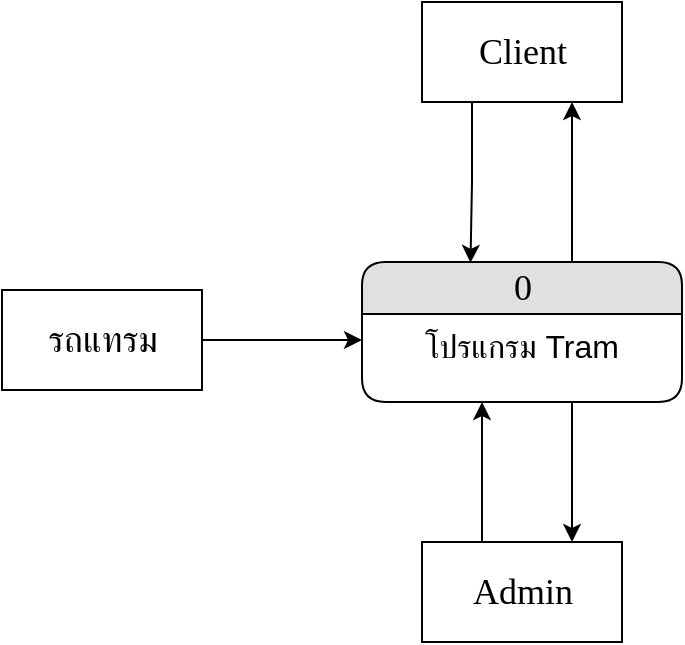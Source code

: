 <mxfile version="15.8.5" type="device" pages="3"><diagram name="Main" id="5d7acffa-a066-3a61-03fe-96351882024d"><mxGraphModel dx="868" dy="450" grid="1" gridSize="10" guides="1" tooltips="1" connect="1" arrows="1" fold="1" page="1" pageScale="1" pageWidth="1100" pageHeight="850" background="#ffffff" math="0" shadow="0"><root><mxCell id="0"/><mxCell id="1" parent="0"/><mxCell id="nrK0Wvl3mfMDqvqqw5Wj-1" style="edgeStyle=orthogonalEdgeStyle;rounded=1;orthogonalLoop=1;jettySize=auto;html=1;fontFamily=Times New Roman;fontSize=11;entryX=0.75;entryY=0;entryDx=0;entryDy=0;" parent="1" source="21ea969265ad0168-6" target="G5hJrLLLf-9OctMic5k5-9" edge="1"><mxGeometry relative="1" as="geometry"><mxPoint x="580" y="440" as="targetPoint"/><Array as="points"><mxPoint x="585" y="370"/><mxPoint x="585" y="370"/></Array></mxGeometry></mxCell><mxCell id="21ea969265ad0168-6" value="&lt;font style=&quot;font-size: 18px&quot;&gt;0&lt;/font&gt;" style="swimlane;html=1;fontStyle=0;childLayout=stackLayout;horizontal=1;startSize=26;fillColor=#e0e0e0;horizontalStack=0;resizeParent=1;resizeLast=0;collapsible=1;marginBottom=0;swimlaneFillColor=#ffffff;align=center;rounded=1;shadow=0;comic=0;labelBackgroundColor=none;strokeWidth=1;fontFamily=Verdana;fontSize=12" parent="1" vertex="1"><mxGeometry x="480" y="260" width="160" height="70" as="geometry"/></mxCell><mxCell id="21ea969265ad0168-7" value="&lt;font style=&quot;font-size: 16px&quot;&gt;โปรแกรม Tram Tracking&lt;/font&gt;" style="text;html=1;strokeColor=none;fillColor=none;spacingLeft=4;spacingRight=4;whiteSpace=wrap;overflow=hidden;rotatable=0;points=[[0,0.5],[1,0.5]];portConstraint=eastwest;align=center;" parent="21ea969265ad0168-6" vertex="1"><mxGeometry y="26" width="160" height="26" as="geometry"/></mxCell><mxCell id="G5hJrLLLf-9OctMic5k5-12" style="edgeStyle=orthogonalEdgeStyle;rounded=0;orthogonalLoop=1;jettySize=auto;html=1;exitX=0.25;exitY=1;exitDx=0;exitDy=0;entryX=0.339;entryY=0.006;entryDx=0;entryDy=0;entryPerimeter=0;fontFamily=Times New Roman;fontSize=18;" parent="1" source="G5hJrLLLf-9OctMic5k5-8" target="21ea969265ad0168-6" edge="1"><mxGeometry relative="1" as="geometry"/></mxCell><mxCell id="G5hJrLLLf-9OctMic5k5-8" value="Client" style="html=1;dashed=0;whitespace=wrap;fontFamily=Times New Roman;fontSize=18;align=center;" parent="1" vertex="1"><mxGeometry x="510" y="130" width="100" height="50" as="geometry"/></mxCell><mxCell id="nrK0Wvl3mfMDqvqqw5Wj-2" style="edgeStyle=orthogonalEdgeStyle;rounded=1;orthogonalLoop=1;jettySize=auto;html=1;fontFamily=Times New Roman;fontSize=11;" parent="1" source="G5hJrLLLf-9OctMic5k5-9" edge="1"><mxGeometry relative="1" as="geometry"><mxPoint x="540" y="330" as="targetPoint"/><Array as="points"><mxPoint x="540" y="430"/><mxPoint x="540" y="430"/></Array></mxGeometry></mxCell><mxCell id="G5hJrLLLf-9OctMic5k5-9" value="Admin" style="html=1;dashed=0;whitespace=wrap;fontFamily=Times New Roman;fontSize=18;align=center;" parent="1" vertex="1"><mxGeometry x="510" y="400" width="100" height="50" as="geometry"/></mxCell><mxCell id="G5hJrLLLf-9OctMic5k5-14" value="" style="endArrow=classic;html=1;rounded=0;fontFamily=Times New Roman;fontSize=18;entryX=0.75;entryY=1;entryDx=0;entryDy=0;" parent="1" target="G5hJrLLLf-9OctMic5k5-8" edge="1"><mxGeometry width="50" height="50" relative="1" as="geometry"><mxPoint x="585" y="260" as="sourcePoint"/><mxPoint x="550" y="260" as="targetPoint"/></mxGeometry></mxCell><mxCell id="--0UfhICohEHlOSowOsR-2" style="edgeStyle=orthogonalEdgeStyle;rounded=0;orthogonalLoop=1;jettySize=auto;html=1;" edge="1" parent="1" source="--0UfhICohEHlOSowOsR-1" target="21ea969265ad0168-7"><mxGeometry relative="1" as="geometry"/></mxCell><mxCell id="--0UfhICohEHlOSowOsR-1" value="รถแทรม" style="html=1;dashed=0;whitespace=wrap;fontFamily=Times New Roman;fontSize=18;align=center;" vertex="1" parent="1"><mxGeometry x="300" y="274" width="100" height="50" as="geometry"/></mxCell></root></mxGraphModel></diagram><diagram id="s9YBe_ScBMngTAmfNvNC" name="0"><mxGraphModel dx="868" dy="450" grid="1" gridSize="10" guides="1" tooltips="1" connect="1" arrows="1" fold="1" page="1" pageScale="1" pageWidth="850" pageHeight="1100" math="0" shadow="0"><root><mxCell id="BU_ToQpGurreeYek6TSk-0"/><mxCell id="BU_ToQpGurreeYek6TSk-1" parent="BU_ToQpGurreeYek6TSk-0"/><mxCell id="TGbDxNOKipw118qMxNzy-19" style="edgeStyle=orthogonalEdgeStyle;rounded=1;orthogonalLoop=1;jettySize=auto;html=1;entryX=0;entryY=0.75;entryDx=0;entryDy=0;fontFamily=Times New Roman;fontSize=18;" parent="BU_ToQpGurreeYek6TSk-1" source="aK1KgbUJmw44dC72Wlww-0" target="TGbDxNOKipw118qMxNzy-5" edge="1"><mxGeometry relative="1" as="geometry"><Array as="points"><mxPoint x="350" y="235"/><mxPoint x="350" y="88"/></Array></mxGeometry></mxCell><mxCell id="aK1KgbUJmw44dC72Wlww-0" value="&lt;font style=&quot;font-size: 18px&quot;&gt;1&lt;br&gt;&lt;/font&gt;" style="swimlane;html=1;fontStyle=0;childLayout=stackLayout;horizontal=1;startSize=26;fillColor=#e0e0e0;horizontalStack=0;resizeParent=1;resizeLast=0;collapsible=1;marginBottom=0;swimlaneFillColor=#ffffff;align=center;rounded=1;shadow=0;comic=0;labelBackgroundColor=none;strokeWidth=1;fontFamily=Verdana;fontSize=12" parent="BU_ToQpGurreeYek6TSk-1" vertex="1"><mxGeometry x="180" y="200" width="160" height="70" as="geometry"/></mxCell><mxCell id="aK1KgbUJmw44dC72Wlww-1" value="&lt;span style=&quot;font-size: 16px&quot;&gt;ระบบแผนที่&lt;/span&gt;" style="text;html=1;strokeColor=none;fillColor=none;spacingLeft=4;spacingRight=4;whiteSpace=wrap;overflow=hidden;rotatable=0;points=[[0,0.5],[1,0.5]];portConstraint=eastwest;align=center;" parent="aK1KgbUJmw44dC72Wlww-0" vertex="1"><mxGeometry y="26" width="160" height="26" as="geometry"/></mxCell><mxCell id="TGbDxNOKipw118qMxNzy-21" style="edgeStyle=orthogonalEdgeStyle;rounded=1;orthogonalLoop=1;jettySize=auto;html=1;entryX=0.75;entryY=1;entryDx=0;entryDy=0;fontFamily=Times New Roman;fontSize=18;exitX=0.656;exitY=0.014;exitDx=0;exitDy=0;exitPerimeter=0;" parent="BU_ToQpGurreeYek6TSk-1" source="aK1KgbUJmw44dC72Wlww-2" target="TGbDxNOKipw118qMxNzy-5" edge="1"><mxGeometry relative="1" as="geometry"/></mxCell><mxCell id="aK1KgbUJmw44dC72Wlww-2" value="&lt;font style=&quot;font-size: 18px&quot;&gt;2&lt;br&gt;&lt;/font&gt;" style="swimlane;html=1;fontStyle=0;childLayout=stackLayout;horizontal=1;startSize=26;fillColor=#e0e0e0;horizontalStack=0;resizeParent=1;resizeLast=0;collapsible=1;marginBottom=0;swimlaneFillColor=#ffffff;align=center;rounded=1;shadow=0;comic=0;labelBackgroundColor=none;strokeWidth=1;fontFamily=Verdana;fontSize=12" parent="BU_ToQpGurreeYek6TSk-1" vertex="1"><mxGeometry x="390" y="200" width="160" height="70" as="geometry"/></mxCell><mxCell id="aK1KgbUJmw44dC72Wlww-3" value="&lt;font style=&quot;font-size: 16px&quot;&gt;ระบบแนะนำเส้นทาง&lt;/font&gt;" style="text;html=1;strokeColor=none;fillColor=none;spacingLeft=4;spacingRight=4;whiteSpace=wrap;overflow=hidden;rotatable=0;points=[[0,0.5],[1,0.5]];portConstraint=eastwest;align=center;" parent="aK1KgbUJmw44dC72Wlww-2" vertex="1"><mxGeometry y="26" width="160" height="26" as="geometry"/></mxCell><mxCell id="aK1KgbUJmw44dC72Wlww-4" value="&lt;font style=&quot;font-size: 18px&quot;&gt;5&lt;br&gt;&lt;/font&gt;" style="swimlane;html=1;fontStyle=0;childLayout=stackLayout;horizontal=1;startSize=26;fillColor=#e0e0e0;horizontalStack=0;resizeParent=1;resizeLast=0;collapsible=1;marginBottom=0;swimlaneFillColor=#ffffff;align=center;rounded=1;shadow=0;comic=0;labelBackgroundColor=none;strokeWidth=1;fontFamily=Verdana;fontSize=12" parent="BU_ToQpGurreeYek6TSk-1" vertex="1"><mxGeometry x="650" y="160" width="160" height="70" as="geometry"/></mxCell><mxCell id="aK1KgbUJmw44dC72Wlww-5" value="&lt;span style=&quot;font-size: 16px&quot;&gt;ส่งข้อคิดเห็น&lt;/span&gt;" style="text;html=1;strokeColor=none;fillColor=none;spacingLeft=4;spacingRight=4;whiteSpace=wrap;overflow=hidden;rotatable=0;points=[[0,0.5],[1,0.5]];portConstraint=eastwest;align=center;" parent="aK1KgbUJmw44dC72Wlww-4" vertex="1"><mxGeometry y="26" width="160" height="26" as="geometry"/></mxCell><mxCell id="TGbDxNOKipw118qMxNzy-13" style="edgeStyle=orthogonalEdgeStyle;rounded=1;orthogonalLoop=1;jettySize=auto;html=1;entryX=0.438;entryY=0;entryDx=0;entryDy=0;entryPerimeter=0;fontFamily=Times New Roman;fontSize=18;" parent="BU_ToQpGurreeYek6TSk-1" source="aK1KgbUJmw44dC72Wlww-6" target="TGbDxNOKipw118qMxNzy-11" edge="1"><mxGeometry relative="1" as="geometry"/></mxCell><mxCell id="aK1KgbUJmw44dC72Wlww-6" value="&lt;span style=&quot;white-space: pre&quot;&gt;&#9;&lt;/span&gt;ข้อคิดเห็น" style="html=1;dashed=0;whitespace=wrap;shape=mxgraph.dfd.dataStoreID;align=left;spacingLeft=3;points=[[0,0],[0.5,0],[1,0],[0,0.5],[1,0.5],[0,1],[0.5,1],[1,1]];fontFamily=Times New Roman;fontSize=18;" parent="BU_ToQpGurreeYek6TSk-1" vertex="1"><mxGeometry x="680" y="290" width="120" height="30" as="geometry"/></mxCell><mxCell id="aK1KgbUJmw44dC72Wlww-7" value="&lt;span style=&quot;white-space: pre&quot;&gt;&#9;&lt;/span&gt;เส้นทางการเดินรถแทรม" style="html=1;dashed=0;whitespace=wrap;shape=mxgraph.dfd.dataStoreID;align=left;spacingLeft=3;points=[[0,0],[0.5,0],[1,0],[0,0.5],[1,0.5],[0,1],[0.5,1],[1,1]];fontFamily=Times New Roman;fontSize=18;" parent="BU_ToQpGurreeYek6TSk-1" vertex="1"><mxGeometry x="405" y="370" width="245" height="30" as="geometry"/></mxCell><mxCell id="aK1KgbUJmw44dC72Wlww-8" value="&lt;span style=&quot;white-space: pre&quot;&gt;&#9;&lt;/span&gt;รถแทรม" style="html=1;dashed=0;whitespace=wrap;shape=mxgraph.dfd.dataStoreID;align=left;spacingLeft=3;points=[[0,0],[0.5,0],[1,0],[0,0.5],[1,0.5],[0,1],[0.5,1],[1,1]];fontFamily=Times New Roman;fontSize=18;" parent="BU_ToQpGurreeYek6TSk-1" vertex="1"><mxGeometry x="205" y="370" width="110" height="30" as="geometry"/></mxCell><mxCell id="aK1KgbUJmw44dC72Wlww-10" value="" style="endArrow=classic;html=1;rounded=0;fontFamily=Times New Roman;fontSize=18;exitX=0.5;exitY=1;exitDx=0;exitDy=0;entryX=0.425;entryY=-0.067;entryDx=0;entryDy=0;entryPerimeter=0;" parent="BU_ToQpGurreeYek6TSk-1" source="aK1KgbUJmw44dC72Wlww-4" target="aK1KgbUJmw44dC72Wlww-6" edge="1"><mxGeometry width="50" height="50" relative="1" as="geometry"><mxPoint x="715" y="280" as="sourcePoint"/><mxPoint x="765" y="230" as="targetPoint"/></mxGeometry></mxCell><mxCell id="TGbDxNOKipw118qMxNzy-0" value="" style="endArrow=classic;html=1;rounded=0;fontFamily=Times New Roman;fontSize=18;exitX=0.318;exitY=-0.033;exitDx=0;exitDy=0;exitPerimeter=0;" parent="BU_ToQpGurreeYek6TSk-1" source="aK1KgbUJmw44dC72Wlww-8" edge="1"><mxGeometry width="50" height="50" relative="1" as="geometry"><mxPoint x="220" y="360" as="sourcePoint"/><mxPoint x="240" y="270" as="targetPoint"/></mxGeometry></mxCell><mxCell id="TGbDxNOKipw118qMxNzy-2" value="" style="endArrow=classic;html=1;rounded=0;fontFamily=Times New Roman;fontSize=18;exitX=0.318;exitY=-0.033;exitDx=0;exitDy=0;exitPerimeter=0;" parent="BU_ToQpGurreeYek6TSk-1" edge="1"><mxGeometry width="50" height="50" relative="1" as="geometry"><mxPoint x="425" y="370" as="sourcePoint"/><mxPoint x="425.02" y="270.99" as="targetPoint"/></mxGeometry></mxCell><mxCell id="TGbDxNOKipw118qMxNzy-3" value="" style="endArrow=classic;html=1;rounded=1;fontFamily=Times New Roman;fontSize=18;exitX=0;exitY=0.5;exitDx=0;exitDy=0;entryX=0.75;entryY=1;entryDx=0;entryDy=0;" parent="BU_ToQpGurreeYek6TSk-1" source="aK1KgbUJmw44dC72Wlww-7" target="aK1KgbUJmw44dC72Wlww-0" edge="1"><mxGeometry width="50" height="50" relative="1" as="geometry"><mxPoint x="340" y="460" as="sourcePoint"/><mxPoint x="390" y="410" as="targetPoint"/><Array as="points"><mxPoint x="380" y="385"/><mxPoint x="380" y="300"/><mxPoint x="300" y="300"/></Array></mxGeometry></mxCell><mxCell id="TGbDxNOKipw118qMxNzy-18" style="edgeStyle=orthogonalEdgeStyle;rounded=1;orthogonalLoop=1;jettySize=auto;html=1;entryX=1;entryY=0.5;entryDx=0;entryDy=0;fontFamily=Times New Roman;fontSize=18;" parent="BU_ToQpGurreeYek6TSk-1" source="TGbDxNOKipw118qMxNzy-4" target="TGbDxNOKipw118qMxNzy-10" edge="1"><mxGeometry relative="1" as="geometry"/></mxCell><mxCell id="TGbDxNOKipw118qMxNzy-4" value="Admin" style="html=1;dashed=0;whitespace=wrap;fontFamily=Times New Roman;fontSize=18;align=center;" parent="BU_ToQpGurreeYek6TSk-1" vertex="1"><mxGeometry x="510" y="454" width="100" height="50" as="geometry"/></mxCell><mxCell id="TGbDxNOKipw118qMxNzy-6" style="edgeStyle=orthogonalEdgeStyle;rounded=1;orthogonalLoop=1;jettySize=auto;html=1;entryX=0.413;entryY=-0.014;entryDx=0;entryDy=0;entryPerimeter=0;fontFamily=Times New Roman;fontSize=18;" parent="BU_ToQpGurreeYek6TSk-1" source="TGbDxNOKipw118qMxNzy-5" target="aK1KgbUJmw44dC72Wlww-0" edge="1"><mxGeometry relative="1" as="geometry"/></mxCell><mxCell id="TGbDxNOKipw118qMxNzy-8" style="edgeStyle=orthogonalEdgeStyle;rounded=1;orthogonalLoop=1;jettySize=auto;html=1;entryX=0.5;entryY=0;entryDx=0;entryDy=0;fontFamily=Times New Roman;fontSize=18;" parent="BU_ToQpGurreeYek6TSk-1" source="TGbDxNOKipw118qMxNzy-5" target="aK1KgbUJmw44dC72Wlww-4" edge="1"><mxGeometry relative="1" as="geometry"/></mxCell><mxCell id="TGbDxNOKipw118qMxNzy-20" style="edgeStyle=orthogonalEdgeStyle;rounded=1;orthogonalLoop=1;jettySize=auto;html=1;entryX=0.5;entryY=0;entryDx=0;entryDy=0;fontFamily=Times New Roman;fontSize=18;exitX=0.5;exitY=1;exitDx=0;exitDy=0;" parent="BU_ToQpGurreeYek6TSk-1" source="TGbDxNOKipw118qMxNzy-5" target="aK1KgbUJmw44dC72Wlww-2" edge="1"><mxGeometry relative="1" as="geometry"><mxPoint x="440" y="100" as="sourcePoint"/></mxGeometry></mxCell><mxCell id="TGbDxNOKipw118qMxNzy-5" value="Client" style="html=1;dashed=0;whitespace=wrap;fontFamily=Times New Roman;fontSize=18;align=center;" parent="BU_ToQpGurreeYek6TSk-1" vertex="1"><mxGeometry x="420" y="50" width="100" height="50" as="geometry"/></mxCell><mxCell id="TGbDxNOKipw118qMxNzy-15" style="edgeStyle=orthogonalEdgeStyle;rounded=1;orthogonalLoop=1;jettySize=auto;html=1;entryX=0.5;entryY=1;entryDx=0;entryDy=0;fontFamily=Times New Roman;fontSize=18;" parent="BU_ToQpGurreeYek6TSk-1" source="TGbDxNOKipw118qMxNzy-9" target="aK1KgbUJmw44dC72Wlww-7" edge="1"><mxGeometry relative="1" as="geometry"/></mxCell><mxCell id="TGbDxNOKipw118qMxNzy-9" value="&lt;font style=&quot;font-size: 18px&quot;&gt;3&lt;br&gt;&lt;/font&gt;" style="swimlane;html=1;fontStyle=0;childLayout=stackLayout;horizontal=1;startSize=26;fillColor=#e0e0e0;horizontalStack=0;resizeParent=1;resizeLast=0;collapsible=1;marginBottom=0;swimlaneFillColor=#ffffff;align=center;rounded=1;shadow=0;comic=0;labelBackgroundColor=none;strokeWidth=1;fontFamily=Verdana;fontSize=12" parent="BU_ToQpGurreeYek6TSk-1" vertex="1"><mxGeometry x="270" y="440" width="160" height="70" as="geometry"/></mxCell><mxCell id="TGbDxNOKipw118qMxNzy-10" value="&lt;span style=&quot;font-size: 16px&quot;&gt;อัพเดทข้อมูล&lt;/span&gt;" style="text;html=1;strokeColor=none;fillColor=none;spacingLeft=4;spacingRight=4;whiteSpace=wrap;overflow=hidden;rotatable=0;points=[[0,0.5],[1,0.5]];portConstraint=eastwest;align=center;" parent="TGbDxNOKipw118qMxNzy-9" vertex="1"><mxGeometry y="26" width="160" height="26" as="geometry"/></mxCell><mxCell id="TGbDxNOKipw118qMxNzy-11" value="&lt;font style=&quot;font-size: 18px&quot;&gt;4&lt;br&gt;&lt;/font&gt;" style="swimlane;html=1;fontStyle=0;childLayout=stackLayout;horizontal=1;startSize=26;fillColor=#e0e0e0;horizontalStack=0;resizeParent=1;resizeLast=0;collapsible=1;marginBottom=0;swimlaneFillColor=#ffffff;align=center;rounded=1;shadow=0;comic=0;labelBackgroundColor=none;strokeWidth=1;fontFamily=Verdana;fontSize=12" parent="BU_ToQpGurreeYek6TSk-1" vertex="1"><mxGeometry x="670" y="440" width="160" height="70" as="geometry"/></mxCell><mxCell id="TGbDxNOKipw118qMxNzy-12" value="&lt;span style=&quot;font-size: 16px&quot;&gt;ตรวจสอบข้อคิดเห็น&lt;/span&gt;" style="text;html=1;strokeColor=none;fillColor=none;spacingLeft=4;spacingRight=4;whiteSpace=wrap;overflow=hidden;rotatable=0;points=[[0,0.5],[1,0.5]];portConstraint=eastwest;align=center;" parent="TGbDxNOKipw118qMxNzy-11" vertex="1"><mxGeometry y="26" width="160" height="26" as="geometry"/></mxCell><mxCell id="TGbDxNOKipw118qMxNzy-14" style="edgeStyle=orthogonalEdgeStyle;rounded=1;orthogonalLoop=1;jettySize=auto;html=1;entryX=1;entryY=0.5;entryDx=0;entryDy=0;fontFamily=Times New Roman;fontSize=18;" parent="BU_ToQpGurreeYek6TSk-1" source="TGbDxNOKipw118qMxNzy-12" target="TGbDxNOKipw118qMxNzy-4" edge="1"><mxGeometry relative="1" as="geometry"/></mxCell><mxCell id="TGbDxNOKipw118qMxNzy-16" style="edgeStyle=orthogonalEdgeStyle;rounded=1;orthogonalLoop=1;jettySize=auto;html=1;entryX=0.273;entryY=1.1;entryDx=0;entryDy=0;entryPerimeter=0;fontFamily=Times New Roman;fontSize=18;" parent="BU_ToQpGurreeYek6TSk-1" source="TGbDxNOKipw118qMxNzy-10" target="aK1KgbUJmw44dC72Wlww-8" edge="1"><mxGeometry relative="1" as="geometry"/></mxCell><mxCell id="TpPvkUEtrsTubF2iffU6-0" value="บอกเส้น&lt;br&gt;ทางการขึ้นรถแทรม" style="text;html=1;align=center;verticalAlign=middle;resizable=0;points=[];autosize=1;strokeColor=none;fillColor=none;fontSize=11;fontFamily=Times New Roman;" parent="BU_ToQpGurreeYek6TSk-1" vertex="1"><mxGeometry x="490" y="140" width="100" height="30" as="geometry"/></mxCell><mxCell id="TpPvkUEtrsTubF2iffU6-1" value="ส่งตำแหน่งต้นทาง&lt;br&gt;และปลายทาง" style="text;html=1;align=center;verticalAlign=middle;resizable=0;points=[];autosize=1;strokeColor=none;fillColor=none;fontSize=11;fontFamily=Times New Roman;" parent="BU_ToQpGurreeYek6TSk-1" vertex="1"><mxGeometry x="375" y="140" width="100" height="30" as="geometry"/></mxCell><mxCell id="4f4UaBYGKjtaCjs0nMPx-3" style="edgeStyle=orthogonalEdgeStyle;rounded=1;orthogonalLoop=1;jettySize=auto;html=1;entryX=0;entryY=0.5;entryDx=0;entryDy=0;" parent="BU_ToQpGurreeYek6TSk-1" source="4f4UaBYGKjtaCjs0nMPx-0" target="aK1KgbUJmw44dC72Wlww-8" edge="1"><mxGeometry relative="1" as="geometry"><Array as="points"><mxPoint x="185" y="385"/></Array></mxGeometry></mxCell><mxCell id="4f4UaBYGKjtaCjs0nMPx-0" value="&lt;font style=&quot;font-size: 18px&quot;&gt;6&lt;br&gt;&lt;/font&gt;" style="swimlane;html=1;fontStyle=0;childLayout=stackLayout;horizontal=1;startSize=26;fillColor=#e0e0e0;horizontalStack=0;resizeParent=1;resizeLast=0;collapsible=1;marginBottom=0;swimlaneFillColor=#ffffff;align=center;rounded=1;shadow=0;comic=0;labelBackgroundColor=none;strokeWidth=1;fontFamily=Verdana;fontSize=12" parent="BU_ToQpGurreeYek6TSk-1" vertex="1"><mxGeometry x="110" y="510" width="180" height="64" as="geometry"/></mxCell><mxCell id="4f4UaBYGKjtaCjs0nMPx-1" value="&lt;span style=&quot;font-size: 16px&quot;&gt;อัพเดทตำแหน่่งรถแทรม&lt;/span&gt;" style="text;html=1;strokeColor=none;fillColor=none;spacingLeft=4;spacingRight=4;whiteSpace=wrap;overflow=hidden;rotatable=0;points=[[0,0.5],[1,0.5]];portConstraint=eastwest;align=center;" parent="4f4UaBYGKjtaCjs0nMPx-0" vertex="1"><mxGeometry y="26" width="180" height="26" as="geometry"/></mxCell><mxCell id="4f4UaBYGKjtaCjs0nMPx-6" style="edgeStyle=orthogonalEdgeStyle;rounded=1;orthogonalLoop=1;jettySize=auto;html=1;" parent="BU_ToQpGurreeYek6TSk-1" source="4f4UaBYGKjtaCjs0nMPx-5" edge="1"><mxGeometry relative="1" as="geometry"><mxPoint x="180" y="570" as="targetPoint"/></mxGeometry></mxCell><mxCell id="4f4UaBYGKjtaCjs0nMPx-5" value="รถแทรม" style="html=1;dashed=0;whitespace=wrap;fontFamily=Times New Roman;fontSize=18;align=center;" parent="BU_ToQpGurreeYek6TSk-1" vertex="1"><mxGeometry x="360" y="574" width="100" height="50" as="geometry"/></mxCell><mxCell id="XTxO5DWh42xUgAAGMMP_-8" style="edgeStyle=orthogonalEdgeStyle;rounded=0;orthogonalLoop=1;jettySize=auto;html=1;exitX=0.5;exitY=0;exitDx=0;exitDy=0;entryX=0.5;entryY=1;entryDx=0;entryDy=0;" parent="BU_ToQpGurreeYek6TSk-1" source="9C_Uzr1LDdcyWSa5AFGt-16" edge="1" target="9C_Uzr1LDdcyWSa5AFGt-17"><mxGeometry relative="1" as="geometry"><mxPoint x="550" y="760" as="targetPoint"/><mxPoint x="550" y="831" as="sourcePoint"/></mxGeometry></mxCell><mxCell id="9C_Uzr1LDdcyWSa5AFGt-15" style="edgeStyle=orthogonalEdgeStyle;rounded=0;orthogonalLoop=1;jettySize=auto;html=1;" edge="1" parent="BU_ToQpGurreeYek6TSk-1" target="9C_Uzr1LDdcyWSa5AFGt-19"><mxGeometry relative="1" as="geometry"><mxPoint x="445" y="883" as="sourcePoint"/></mxGeometry></mxCell><mxCell id="9C_Uzr1LDdcyWSa5AFGt-16" value="&lt;span style=&quot;white-space: pre&quot;&gt;&#9;&lt;/span&gt;บันทึกการเดินรถแทรม" style="html=1;dashed=0;whitespace=wrap;shape=mxgraph.dfd.dataStoreID;align=left;spacingLeft=3;points=[[0,0],[0.5,0],[1,0],[0,0.5],[1,0.5],[0,1],[0.5,1],[1,1]];fontFamily=Times New Roman;fontSize=18;" vertex="1" parent="BU_ToQpGurreeYek6TSk-1"><mxGeometry x="605" y="930" width="245" height="30" as="geometry"/></mxCell><mxCell id="9C_Uzr1LDdcyWSa5AFGt-17" value="&lt;font style=&quot;font-size: 18px&quot;&gt;7&lt;br&gt;&lt;/font&gt;" style="swimlane;html=1;fontStyle=0;childLayout=stackLayout;horizontal=1;startSize=26;fillColor=#e0e0e0;horizontalStack=0;resizeParent=1;resizeLast=0;collapsible=1;marginBottom=0;swimlaneFillColor=#ffffff;align=center;rounded=1;shadow=0;comic=0;labelBackgroundColor=none;strokeWidth=1;fontFamily=Verdana;fontSize=12" vertex="1" parent="BU_ToQpGurreeYek6TSk-1"><mxGeometry x="647.5" y="760" width="160" height="70" as="geometry"/></mxCell><mxCell id="9C_Uzr1LDdcyWSa5AFGt-18" value="&lt;span style=&quot;font-size: 16px&quot;&gt;ตรวจสอบบันทึกการเดินรถ&lt;/span&gt;" style="text;html=1;strokeColor=none;fillColor=none;spacingLeft=4;spacingRight=4;whiteSpace=wrap;overflow=hidden;rotatable=0;points=[[0,0.5],[1,0.5]];portConstraint=eastwest;align=center;" vertex="1" parent="9C_Uzr1LDdcyWSa5AFGt-17"><mxGeometry y="26" width="160" height="26" as="geometry"/></mxCell><mxCell id="9C_Uzr1LDdcyWSa5AFGt-19" value="&lt;font style=&quot;font-size: 18px&quot;&gt;8&lt;br&gt;&lt;/font&gt;" style="swimlane;html=1;fontStyle=0;childLayout=stackLayout;horizontal=1;startSize=26;fillColor=#e0e0e0;horizontalStack=0;resizeParent=1;resizeLast=0;collapsible=1;marginBottom=0;swimlaneFillColor=#ffffff;align=center;rounded=1;shadow=0;comic=0;labelBackgroundColor=none;strokeWidth=1;fontFamily=Verdana;fontSize=12" vertex="1" parent="BU_ToQpGurreeYek6TSk-1"><mxGeometry x="365" y="909" width="160" height="70" as="geometry"/></mxCell><mxCell id="9C_Uzr1LDdcyWSa5AFGt-20" value="&lt;span style=&quot;font-size: 16px&quot;&gt;บันทึกประวัติการเดินรถ&lt;/span&gt;" style="text;html=1;strokeColor=none;fillColor=none;spacingLeft=4;spacingRight=4;whiteSpace=wrap;overflow=hidden;rotatable=0;points=[[0,0.5],[1,0.5]];portConstraint=eastwest;align=center;" vertex="1" parent="9C_Uzr1LDdcyWSa5AFGt-19"><mxGeometry y="26" width="160" height="26" as="geometry"/></mxCell><mxCell id="9C_Uzr1LDdcyWSa5AFGt-21" style="edgeStyle=orthogonalEdgeStyle;rounded=0;orthogonalLoop=1;jettySize=auto;html=1;entryX=0;entryY=0.5;entryDx=0;entryDy=0;" edge="1" parent="BU_ToQpGurreeYek6TSk-1" source="9C_Uzr1LDdcyWSa5AFGt-20" target="9C_Uzr1LDdcyWSa5AFGt-16"><mxGeometry relative="1" as="geometry"><Array as="points"><mxPoint x="545" y="944"/><mxPoint x="545" y="944"/></Array></mxGeometry></mxCell></root></mxGraphModel></diagram><diagram id="3hT_shUGDJ_oxFn-ZmGp" name="1"><mxGraphModel dx="868" dy="450" grid="1" gridSize="10" guides="1" tooltips="1" connect="1" arrows="1" fold="1" page="1" pageScale="1" pageWidth="850" pageHeight="1100" math="0" shadow="0"><root><mxCell id="Fjr-_KzVFE_tt_vE0EkQ-0"/><mxCell id="Fjr-_KzVFE_tt_vE0EkQ-1" parent="Fjr-_KzVFE_tt_vE0EkQ-0"/><mxCell id="8Y1201ACGDfI3e8PTe_a-2" style="edgeStyle=orthogonalEdgeStyle;rounded=1;orthogonalLoop=1;jettySize=auto;html=1;entryX=0.194;entryY=-0.012;entryDx=0;entryDy=0;fontFamily=Times New Roman;fontSize=18;entryPerimeter=0;" parent="Fjr-_KzVFE_tt_vE0EkQ-1" source="_keRz1HP2blo-GmXOC_X-0" target="8Y1201ACGDfI3e8PTe_a-0" edge="1"><mxGeometry relative="1" as="geometry"><Array as="points"><mxPoint x="170" y="60"/><mxPoint x="170" y="169"/></Array></mxGeometry></mxCell><mxCell id="8Y1201ACGDfI3e8PTe_a-64" style="edgeStyle=orthogonalEdgeStyle;rounded=1;orthogonalLoop=1;jettySize=auto;html=1;entryX=0.625;entryY=0;entryDx=0;entryDy=0;entryPerimeter=0;fontFamily=Times New Roman;fontSize=14;" parent="Fjr-_KzVFE_tt_vE0EkQ-1" source="_keRz1HP2blo-GmXOC_X-0" target="8Y1201ACGDfI3e8PTe_a-10" edge="1"><mxGeometry relative="1" as="geometry"/></mxCell><mxCell id="8Y1201ACGDfI3e8PTe_a-72" style="edgeStyle=orthogonalEdgeStyle;rounded=1;orthogonalLoop=1;jettySize=auto;html=1;entryX=0.424;entryY=0.021;entryDx=0;entryDy=0;fontFamily=Times New Roman;fontSize=11;entryPerimeter=0;" parent="Fjr-_KzVFE_tt_vE0EkQ-1" source="_keRz1HP2blo-GmXOC_X-0" target="8Y1201ACGDfI3e8PTe_a-70" edge="1"><mxGeometry relative="1" as="geometry"><Array as="points"><mxPoint x="678" y="90"/></Array></mxGeometry></mxCell><mxCell id="8Y1201ACGDfI3e8PTe_a-80" style="edgeStyle=orthogonalEdgeStyle;rounded=1;orthogonalLoop=1;jettySize=auto;html=1;entryX=0.75;entryY=0;entryDx=0;entryDy=0;fontFamily=Times New Roman;fontSize=11;" parent="Fjr-_KzVFE_tt_vE0EkQ-1" source="_keRz1HP2blo-GmXOC_X-0" target="8Y1201ACGDfI3e8PTe_a-78" edge="1"><mxGeometry relative="1" as="geometry"><Array as="points"><mxPoint x="500" y="135"/><mxPoint x="610" y="135"/></Array></mxGeometry></mxCell><mxCell id="0p4nHU7kGswDBdWJuKCn-2" style="edgeStyle=orthogonalEdgeStyle;rounded=1;orthogonalLoop=1;jettySize=auto;html=1;entryX=0.695;entryY=-0.01;entryDx=0;entryDy=0;entryPerimeter=0;fontFamily=Times New Roman;fontSize=11;" parent="Fjr-_KzVFE_tt_vE0EkQ-1" source="_keRz1HP2blo-GmXOC_X-0" target="0p4nHU7kGswDBdWJuKCn-0" edge="1"><mxGeometry relative="1" as="geometry"><Array as="points"><mxPoint x="311" y="80"/></Array></mxGeometry></mxCell><mxCell id="0p4nHU7kGswDBdWJuKCn-11" style="edgeStyle=orthogonalEdgeStyle;rounded=1;orthogonalLoop=1;jettySize=auto;html=1;entryX=0.565;entryY=-0.021;entryDx=0;entryDy=0;entryPerimeter=0;fontFamily=Times New Roman;fontSize=11;" parent="Fjr-_KzVFE_tt_vE0EkQ-1" source="_keRz1HP2blo-GmXOC_X-0" target="0p4nHU7kGswDBdWJuKCn-9" edge="1"><mxGeometry relative="1" as="geometry"/></mxCell><mxCell id="_keRz1HP2blo-GmXOC_X-0" value="Client" style="html=1;dashed=0;whitespace=wrap;fontFamily=Times New Roman;fontSize=18;align=center;" parent="Fjr-_KzVFE_tt_vE0EkQ-1" vertex="1"><mxGeometry x="420" y="50" width="100" height="50" as="geometry"/></mxCell><mxCell id="8Y1201ACGDfI3e8PTe_a-5" style="edgeStyle=orthogonalEdgeStyle;rounded=1;orthogonalLoop=1;jettySize=auto;html=1;fontFamily=Times New Roman;fontSize=18;" parent="Fjr-_KzVFE_tt_vE0EkQ-1" source="XSJAbNPULYJsZKqj9y9b-0" edge="1"><mxGeometry relative="1" as="geometry"><mxPoint x="170" y="250" as="targetPoint"/></mxGeometry></mxCell><mxCell id="vzHyj0R-wTTTxFfmyDqv-1" style="edgeStyle=orthogonalEdgeStyle;rounded=0;orthogonalLoop=1;jettySize=auto;html=1;" edge="1" parent="Fjr-_KzVFE_tt_vE0EkQ-1" source="XSJAbNPULYJsZKqj9y9b-0"><mxGeometry relative="1" as="geometry"><mxPoint x="285" y="340" as="targetPoint"/></mxGeometry></mxCell><mxCell id="XSJAbNPULYJsZKqj9y9b-0" value="&lt;span style=&quot;white-space: pre&quot;&gt;&#9;&lt;/span&gt;รถแทรม" style="html=1;dashed=0;whitespace=wrap;shape=mxgraph.dfd.dataStoreID;align=left;spacingLeft=3;points=[[0,0],[0.5,0],[1,0],[0,0.5],[1,0.5],[0,1],[0.5,1],[1,1]];fontFamily=Times New Roman;fontSize=18;" parent="Fjr-_KzVFE_tt_vE0EkQ-1" vertex="1"><mxGeometry x="230" y="422" width="110" height="30" as="geometry"/></mxCell><mxCell id="8Y1201ACGDfI3e8PTe_a-12" style="edgeStyle=orthogonalEdgeStyle;rounded=1;orthogonalLoop=1;jettySize=auto;html=1;fontFamily=Times New Roman;fontSize=14;" parent="Fjr-_KzVFE_tt_vE0EkQ-1" source="Wra8Q4rei845PSqFartt-0" edge="1"><mxGeometry relative="1" as="geometry"><mxPoint x="820" y="250" as="targetPoint"/></mxGeometry></mxCell><mxCell id="8Y1201ACGDfI3e8PTe_a-84" style="edgeStyle=orthogonalEdgeStyle;rounded=1;orthogonalLoop=1;jettySize=auto;html=1;fontFamily=Times New Roman;fontSize=11;" parent="Fjr-_KzVFE_tt_vE0EkQ-1" source="Wra8Q4rei845PSqFartt-0" edge="1"><mxGeometry relative="1" as="geometry"><mxPoint x="600" y="250" as="targetPoint"/><Array as="points"><mxPoint x="600" y="470"/><mxPoint x="600" y="470"/></Array></mxGeometry></mxCell><mxCell id="0p4nHU7kGswDBdWJuKCn-15" style="edgeStyle=orthogonalEdgeStyle;rounded=1;orthogonalLoop=1;jettySize=auto;html=1;fontFamily=Times New Roman;fontSize=11;" parent="Fjr-_KzVFE_tt_vE0EkQ-1" source="Wra8Q4rei845PSqFartt-0" edge="1"><mxGeometry relative="1" as="geometry"><mxPoint x="480" y="390" as="targetPoint"/></mxGeometry></mxCell><mxCell id="vzHyj0R-wTTTxFfmyDqv-0" style="edgeStyle=orthogonalEdgeStyle;rounded=0;orthogonalLoop=1;jettySize=auto;html=1;exitX=0.696;exitY=0.067;exitDx=0;exitDy=0;exitPerimeter=0;" edge="1" parent="Fjr-_KzVFE_tt_vE0EkQ-1" source="Wra8Q4rei845PSqFartt-0"><mxGeometry relative="1" as="geometry"><mxPoint x="690" y="370" as="targetPoint"/></mxGeometry></mxCell><mxCell id="Wra8Q4rei845PSqFartt-0" value="&lt;span&gt;&#9;&lt;/span&gt;&lt;span style=&quot;white-space: pre&quot;&gt;&#9;&lt;/span&gt;เส้นทางการเดินรถแทรม" style="html=1;dashed=0;whitespace=wrap;shape=mxgraph.dfd.dataStoreID;align=left;spacingLeft=3;points=[[0,0],[0.5,0],[1,0],[0,0.5],[1,0.5],[0,1],[0.5,1],[1,1]];fontFamily=Times New Roman;fontSize=18;" parent="Fjr-_KzVFE_tt_vE0EkQ-1" vertex="1"><mxGeometry x="532.5" y="441" width="225" height="30" as="geometry"/></mxCell><mxCell id="8Y1201ACGDfI3e8PTe_a-68" style="edgeStyle=orthogonalEdgeStyle;rounded=1;orthogonalLoop=1;jettySize=auto;html=1;entryX=0;entryY=0.5;entryDx=0;entryDy=0;fontFamily=Times New Roman;fontSize=11;" parent="Fjr-_KzVFE_tt_vE0EkQ-1" source="8Y1201ACGDfI3e8PTe_a-0" target="_keRz1HP2blo-GmXOC_X-0" edge="1"><mxGeometry relative="1" as="geometry"><Array as="points"><mxPoint x="200" y="75"/></Array></mxGeometry></mxCell><mxCell id="8Y1201ACGDfI3e8PTe_a-0" value="&lt;font style=&quot;font-size: 18px&quot;&gt;1.1&lt;br&gt;&lt;/font&gt;" style="swimlane;html=1;fontStyle=0;childLayout=stackLayout;horizontal=1;startSize=26;fillColor=#e0e0e0;horizontalStack=0;resizeParent=1;resizeLast=0;collapsible=1;marginBottom=0;swimlaneFillColor=#ffffff;align=center;rounded=1;shadow=0;comic=0;labelBackgroundColor=none;strokeWidth=1;fontFamily=Verdana;fontSize=12" parent="Fjr-_KzVFE_tt_vE0EkQ-1" vertex="1"><mxGeometry x="140" y="170" width="160" height="80" as="geometry"/></mxCell><mxCell id="8Y1201ACGDfI3e8PTe_a-1" value="&lt;span style=&quot;font-size: 16px&quot;&gt;ตรวจสอบตำแหน่งรถแทรม&lt;/span&gt;" style="text;html=1;strokeColor=none;fillColor=none;spacingLeft=4;spacingRight=4;whiteSpace=wrap;overflow=hidden;rotatable=0;points=[[0,0.5],[1,0.5]];portConstraint=eastwest;align=center;" parent="8Y1201ACGDfI3e8PTe_a-0" vertex="1"><mxGeometry y="26" width="160" height="44" as="geometry"/></mxCell><mxCell id="8Y1201ACGDfI3e8PTe_a-6" value="&lt;font style=&quot;font-size: 11px&quot;&gt;เลือกรถแทรมที่จะดูในแผนที่&lt;/font&gt;" style="text;html=1;align=center;verticalAlign=middle;resizable=0;points=[];autosize=1;strokeColor=none;fillColor=none;fontSize=18;fontFamily=Times New Roman;" parent="Fjr-_KzVFE_tt_vE0EkQ-1" vertex="1"><mxGeometry x="220" y="33" width="140" height="30" as="geometry"/></mxCell><mxCell id="8Y1201ACGDfI3e8PTe_a-13" style="edgeStyle=orthogonalEdgeStyle;rounded=1;orthogonalLoop=1;jettySize=auto;html=1;entryX=1;entryY=0.25;entryDx=0;entryDy=0;fontFamily=Times New Roman;fontSize=14;" parent="Fjr-_KzVFE_tt_vE0EkQ-1" source="8Y1201ACGDfI3e8PTe_a-10" target="_keRz1HP2blo-GmXOC_X-0" edge="1"><mxGeometry relative="1" as="geometry"><Array as="points"><mxPoint x="820" y="63"/></Array></mxGeometry></mxCell><mxCell id="8Y1201ACGDfI3e8PTe_a-10" value="&lt;font style=&quot;font-size: 18px&quot;&gt;1.2&lt;br&gt;&lt;/font&gt;" style="swimlane;html=1;fontStyle=0;childLayout=stackLayout;horizontal=1;startSize=26;fillColor=#e0e0e0;horizontalStack=0;resizeParent=1;resizeLast=0;collapsible=1;marginBottom=0;swimlaneFillColor=#ffffff;align=center;rounded=1;shadow=0;comic=0;labelBackgroundColor=none;strokeWidth=1;fontFamily=Verdana;fontSize=12" parent="Fjr-_KzVFE_tt_vE0EkQ-1" vertex="1"><mxGeometry x="690" y="170" width="160" height="80" as="geometry"/></mxCell><mxCell id="8Y1201ACGDfI3e8PTe_a-11" value="&lt;span style=&quot;font-size: 16px&quot;&gt;ตรวจสอบตารางเวลารถแทรม&lt;/span&gt;" style="text;html=1;strokeColor=none;fillColor=none;spacingLeft=4;spacingRight=4;whiteSpace=wrap;overflow=hidden;rotatable=0;points=[[0,0.5],[1,0.5]];portConstraint=eastwest;align=center;" parent="8Y1201ACGDfI3e8PTe_a-10" vertex="1"><mxGeometry y="26" width="160" height="44" as="geometry"/></mxCell><mxCell id="8Y1201ACGDfI3e8PTe_a-65" value="&lt;font style=&quot;font-size: 11px&quot;&gt;ส่งตารางเวลารถแทรม&lt;/font&gt;" style="text;html=1;align=center;verticalAlign=middle;resizable=0;points=[];autosize=1;strokeColor=none;fillColor=none;fontSize=14;fontFamily=Times New Roman;" parent="Fjr-_KzVFE_tt_vE0EkQ-1" vertex="1"><mxGeometry x="590" y="45" width="110" height="20" as="geometry"/></mxCell><mxCell id="8Y1201ACGDfI3e8PTe_a-66" value="&lt;font style=&quot;font-size: 11px&quot;&gt;เลือกป้ายรถแทรมที่จะดูในแผนที่&lt;/font&gt;" style="text;html=1;align=center;verticalAlign=middle;resizable=0;points=[];autosize=1;strokeColor=none;fillColor=none;fontSize=14;fontFamily=Times New Roman;" parent="Fjr-_KzVFE_tt_vE0EkQ-1" vertex="1"><mxGeometry x="540" y="60" width="160" height="20" as="geometry"/></mxCell><mxCell id="8Y1201ACGDfI3e8PTe_a-9" value="&lt;font style=&quot;font-size: 11px&quot;&gt;ส่งตำแหน่งรถแทรม&lt;/font&gt;" style="text;html=1;align=center;verticalAlign=middle;resizable=0;points=[];autosize=1;strokeColor=none;fillColor=none;fontSize=14;fontFamily=Times New Roman;" parent="Fjr-_KzVFE_tt_vE0EkQ-1" vertex="1"><mxGeometry x="240" y="59" width="100" height="20" as="geometry"/></mxCell><mxCell id="8Y1201ACGDfI3e8PTe_a-74" style="edgeStyle=orthogonalEdgeStyle;rounded=1;orthogonalLoop=1;jettySize=auto;html=1;entryX=0.995;entryY=0.883;entryDx=0;entryDy=0;entryPerimeter=0;fontFamily=Times New Roman;fontSize=11;" parent="Fjr-_KzVFE_tt_vE0EkQ-1" source="8Y1201ACGDfI3e8PTe_a-70" target="_keRz1HP2blo-GmXOC_X-0" edge="1"><mxGeometry relative="1" as="geometry"><Array as="points"><mxPoint x="660" y="94"/></Array></mxGeometry></mxCell><mxCell id="8Y1201ACGDfI3e8PTe_a-70" value="&lt;font style=&quot;font-size: 18px&quot;&gt;1.3&lt;br&gt;&lt;/font&gt;" style="swimlane;html=1;fontStyle=0;childLayout=stackLayout;horizontal=1;startSize=26;fillColor=#e0e0e0;horizontalStack=0;resizeParent=1;resizeLast=0;collapsible=1;marginBottom=0;swimlaneFillColor=#ffffff;align=center;rounded=1;shadow=0;comic=0;labelBackgroundColor=none;strokeWidth=1;fontFamily=Verdana;fontSize=12" parent="Fjr-_KzVFE_tt_vE0EkQ-1" vertex="1"><mxGeometry x="610" y="290" width="160" height="80" as="geometry"/></mxCell><mxCell id="8Y1201ACGDfI3e8PTe_a-71" value="&lt;span style=&quot;font-size: 16px&quot;&gt;ตรวจสอบตำแหน่งป้ายรถแทรมที่ใกล้ที่สุด&lt;/span&gt;" style="text;html=1;strokeColor=none;fillColor=none;spacingLeft=4;spacingRight=4;whiteSpace=wrap;overflow=hidden;rotatable=0;points=[[0,0.5],[1,0.5]];portConstraint=eastwest;align=center;" parent="8Y1201ACGDfI3e8PTe_a-70" vertex="1"><mxGeometry y="26" width="160" height="44" as="geometry"/></mxCell><mxCell id="8Y1201ACGDfI3e8PTe_a-75" value="ส่งตำแหน่ง&lt;br&gt;GPS" style="text;html=1;align=center;verticalAlign=middle;resizable=0;points=[];autosize=1;strokeColor=none;fillColor=none;fontSize=11;fontFamily=Times New Roman;" parent="Fjr-_KzVFE_tt_vE0EkQ-1" vertex="1"><mxGeometry x="680" y="110" width="70" height="30" as="geometry"/></mxCell><mxCell id="8Y1201ACGDfI3e8PTe_a-76" value="&lt;font style=&quot;font-size: 11px&quot;&gt;ส่งป้ายรถแทรมที่ใกล้ที่สุด&lt;/font&gt;" style="text;html=1;align=center;verticalAlign=middle;resizable=0;points=[];autosize=1;strokeColor=none;fillColor=none;fontSize=14;fontFamily=Times New Roman;" parent="Fjr-_KzVFE_tt_vE0EkQ-1" vertex="1"><mxGeometry x="525" y="93" width="130" height="20" as="geometry"/></mxCell><mxCell id="8Y1201ACGDfI3e8PTe_a-81" style="edgeStyle=orthogonalEdgeStyle;rounded=1;orthogonalLoop=1;jettySize=auto;html=1;entryX=0.595;entryY=1.067;entryDx=0;entryDy=0;entryPerimeter=0;fontFamily=Times New Roman;fontSize=11;" parent="Fjr-_KzVFE_tt_vE0EkQ-1" source="8Y1201ACGDfI3e8PTe_a-78" target="_keRz1HP2blo-GmXOC_X-0" edge="1"><mxGeometry relative="1" as="geometry"><Array as="points"><mxPoint x="590" y="150"/><mxPoint x="480" y="150"/></Array></mxGeometry></mxCell><mxCell id="8Y1201ACGDfI3e8PTe_a-78" value="&lt;font style=&quot;font-size: 18px&quot;&gt;1.4&lt;br&gt;&lt;/font&gt;" style="swimlane;html=1;fontStyle=0;childLayout=stackLayout;horizontal=1;startSize=26;fillColor=#e0e0e0;horizontalStack=0;resizeParent=1;resizeLast=0;collapsible=1;marginBottom=0;swimlaneFillColor=#ffffff;align=center;rounded=1;shadow=0;comic=0;labelBackgroundColor=none;strokeWidth=1;fontFamily=Verdana;fontSize=12" parent="Fjr-_KzVFE_tt_vE0EkQ-1" vertex="1"><mxGeometry x="490" y="170" width="160" height="80" as="geometry"/></mxCell><mxCell id="8Y1201ACGDfI3e8PTe_a-79" value="&lt;span style=&quot;font-size: 16px&quot;&gt;ตรวจสอบเส้นทางการเดินรถแทรม&lt;/span&gt;" style="text;html=1;strokeColor=none;fillColor=none;spacingLeft=4;spacingRight=4;whiteSpace=wrap;overflow=hidden;rotatable=0;points=[[0,0.5],[1,0.5]];portConstraint=eastwest;align=center;" parent="8Y1201ACGDfI3e8PTe_a-78" vertex="1"><mxGeometry y="26" width="160" height="44" as="geometry"/></mxCell><mxCell id="8Y1201ACGDfI3e8PTe_a-82" value="&lt;font style=&quot;font-size: 11px&quot;&gt;เลือกสายรถแทรม&lt;/font&gt;" style="text;html=1;align=center;verticalAlign=middle;resizable=0;points=[];autosize=1;strokeColor=none;fillColor=none;fontSize=14;fontFamily=Times New Roman;" parent="Fjr-_KzVFE_tt_vE0EkQ-1" vertex="1"><mxGeometry x="526" y="118" width="90" height="20" as="geometry"/></mxCell><mxCell id="8Y1201ACGDfI3e8PTe_a-83" value="&lt;span style=&quot;font-size: 11px&quot;&gt;แสดงเส้นทางรถแทรม&lt;/span&gt;" style="text;html=1;align=center;verticalAlign=middle;resizable=0;points=[];autosize=1;strokeColor=none;fillColor=none;fontSize=14;fontFamily=Times New Roman;" parent="Fjr-_KzVFE_tt_vE0EkQ-1" vertex="1"><mxGeometry x="495" y="134" width="110" height="20" as="geometry"/></mxCell><mxCell id="0p4nHU7kGswDBdWJuKCn-4" style="edgeStyle=orthogonalEdgeStyle;rounded=1;orthogonalLoop=1;jettySize=auto;html=1;fontFamily=Times New Roman;fontSize=11;entryX=0;entryY=0.75;entryDx=0;entryDy=0;" parent="Fjr-_KzVFE_tt_vE0EkQ-1" source="0p4nHU7kGswDBdWJuKCn-0" target="_keRz1HP2blo-GmXOC_X-0" edge="1"><mxGeometry relative="1" as="geometry"><mxPoint x="400" y="150" as="targetPoint"/><Array as="points"><mxPoint x="330" y="88"/></Array></mxGeometry></mxCell><mxCell id="0p4nHU7kGswDBdWJuKCn-0" value="&lt;font style=&quot;font-size: 18px&quot;&gt;1.5&lt;br&gt;&lt;/font&gt;" style="swimlane;html=1;fontStyle=0;childLayout=stackLayout;horizontal=1;startSize=26;fillColor=#e0e0e0;horizontalStack=0;resizeParent=1;resizeLast=0;collapsible=1;marginBottom=0;swimlaneFillColor=#ffffff;align=center;rounded=1;shadow=0;comic=0;labelBackgroundColor=none;strokeWidth=1;fontFamily=Verdana;fontSize=12" parent="Fjr-_KzVFE_tt_vE0EkQ-1" vertex="1"><mxGeometry x="200" y="260" width="160" height="80" as="geometry"/></mxCell><mxCell id="0p4nHU7kGswDBdWJuKCn-1" value="&lt;span style=&quot;font-size: 16px&quot;&gt;ตรวจสอบเวลาที่รถ&lt;br&gt;แทรมจะมาถึง&lt;/span&gt;" style="text;html=1;strokeColor=none;fillColor=none;spacingLeft=4;spacingRight=4;whiteSpace=wrap;overflow=hidden;rotatable=0;points=[[0,0.5],[1,0.5]];portConstraint=eastwest;align=center;" parent="0p4nHU7kGswDBdWJuKCn-0" vertex="1"><mxGeometry y="26" width="160" height="44" as="geometry"/></mxCell><mxCell id="0p4nHU7kGswDBdWJuKCn-3" value="ส่งตำแหน่ง&lt;br&gt;GPSเลือกรถแทรมที่&lt;br&gt;จะดูในแผนที่" style="text;html=1;align=center;verticalAlign=middle;resizable=0;points=[];autosize=1;strokeColor=none;fillColor=none;fontSize=11;fontFamily=Times New Roman;" parent="Fjr-_KzVFE_tt_vE0EkQ-1" vertex="1"><mxGeometry x="215" y="106" width="100" height="40" as="geometry"/></mxCell><mxCell id="0p4nHU7kGswDBdWJuKCn-5" value="ส่งเวลาที่จะมาถุึง" style="text;html=1;align=center;verticalAlign=middle;resizable=0;points=[];autosize=1;strokeColor=none;fillColor=none;fontSize=11;fontFamily=Times New Roman;" parent="Fjr-_KzVFE_tt_vE0EkQ-1" vertex="1"><mxGeometry x="340" y="118" width="90" height="20" as="geometry"/></mxCell><mxCell id="0p4nHU7kGswDBdWJuKCn-12" style="edgeStyle=orthogonalEdgeStyle;rounded=1;orthogonalLoop=1;jettySize=auto;html=1;entryX=0.25;entryY=1;entryDx=0;entryDy=0;fontFamily=Times New Roman;fontSize=11;" parent="Fjr-_KzVFE_tt_vE0EkQ-1" source="0p4nHU7kGswDBdWJuKCn-9" target="_keRz1HP2blo-GmXOC_X-0" edge="1"><mxGeometry relative="1" as="geometry"><Array as="points"><mxPoint x="445" y="230"/><mxPoint x="445" y="230"/></Array></mxGeometry></mxCell><mxCell id="0p4nHU7kGswDBdWJuKCn-9" value="&lt;font style=&quot;font-size: 18px&quot;&gt;1.6&lt;br&gt;&lt;/font&gt;" style="swimlane;html=1;fontStyle=0;childLayout=stackLayout;horizontal=1;startSize=26;fillColor=#e0e0e0;horizontalStack=0;resizeParent=1;resizeLast=0;collapsible=1;marginBottom=0;swimlaneFillColor=#ffffff;align=center;rounded=1;shadow=0;comic=0;labelBackgroundColor=none;strokeWidth=1;fontFamily=Verdana;fontSize=12" parent="Fjr-_KzVFE_tt_vE0EkQ-1" vertex="1"><mxGeometry x="380" y="309" width="160" height="80" as="geometry"/></mxCell><mxCell id="0p4nHU7kGswDBdWJuKCn-10" value="&lt;span style=&quot;font-size: 16px&quot;&gt;ตรวจสอบเวลาที่รถ&lt;br&gt;แทรมจะถึงปลายทาง&lt;/span&gt;" style="text;html=1;strokeColor=none;fillColor=none;spacingLeft=4;spacingRight=4;whiteSpace=wrap;overflow=hidden;rotatable=0;points=[[0,0.5],[1,0.5]];portConstraint=eastwest;align=center;" parent="0p4nHU7kGswDBdWJuKCn-9" vertex="1"><mxGeometry y="26" width="160" height="44" as="geometry"/></mxCell><mxCell id="0p4nHU7kGswDBdWJuKCn-13" value="ส่งตำแหน่ง&lt;br&gt;GPS" style="text;html=1;align=center;verticalAlign=middle;resizable=0;points=[];autosize=1;strokeColor=none;fillColor=none;fontSize=11;fontFamily=Times New Roman;" parent="Fjr-_KzVFE_tt_vE0EkQ-1" vertex="1"><mxGeometry x="470" y="260" width="70" height="30" as="geometry"/></mxCell><mxCell id="0p4nHU7kGswDBdWJuKCn-14" value="ส่งเวลาที่จะถุึง&lt;br&gt;ปลายทาง" style="text;html=1;align=center;verticalAlign=middle;resizable=0;points=[];autosize=1;strokeColor=none;fillColor=none;fontSize=11;fontFamily=Times New Roman;" parent="Fjr-_KzVFE_tt_vE0EkQ-1" vertex="1"><mxGeometry x="365" y="225" width="80" height="30" as="geometry"/></mxCell></root></mxGraphModel></diagram></mxfile>